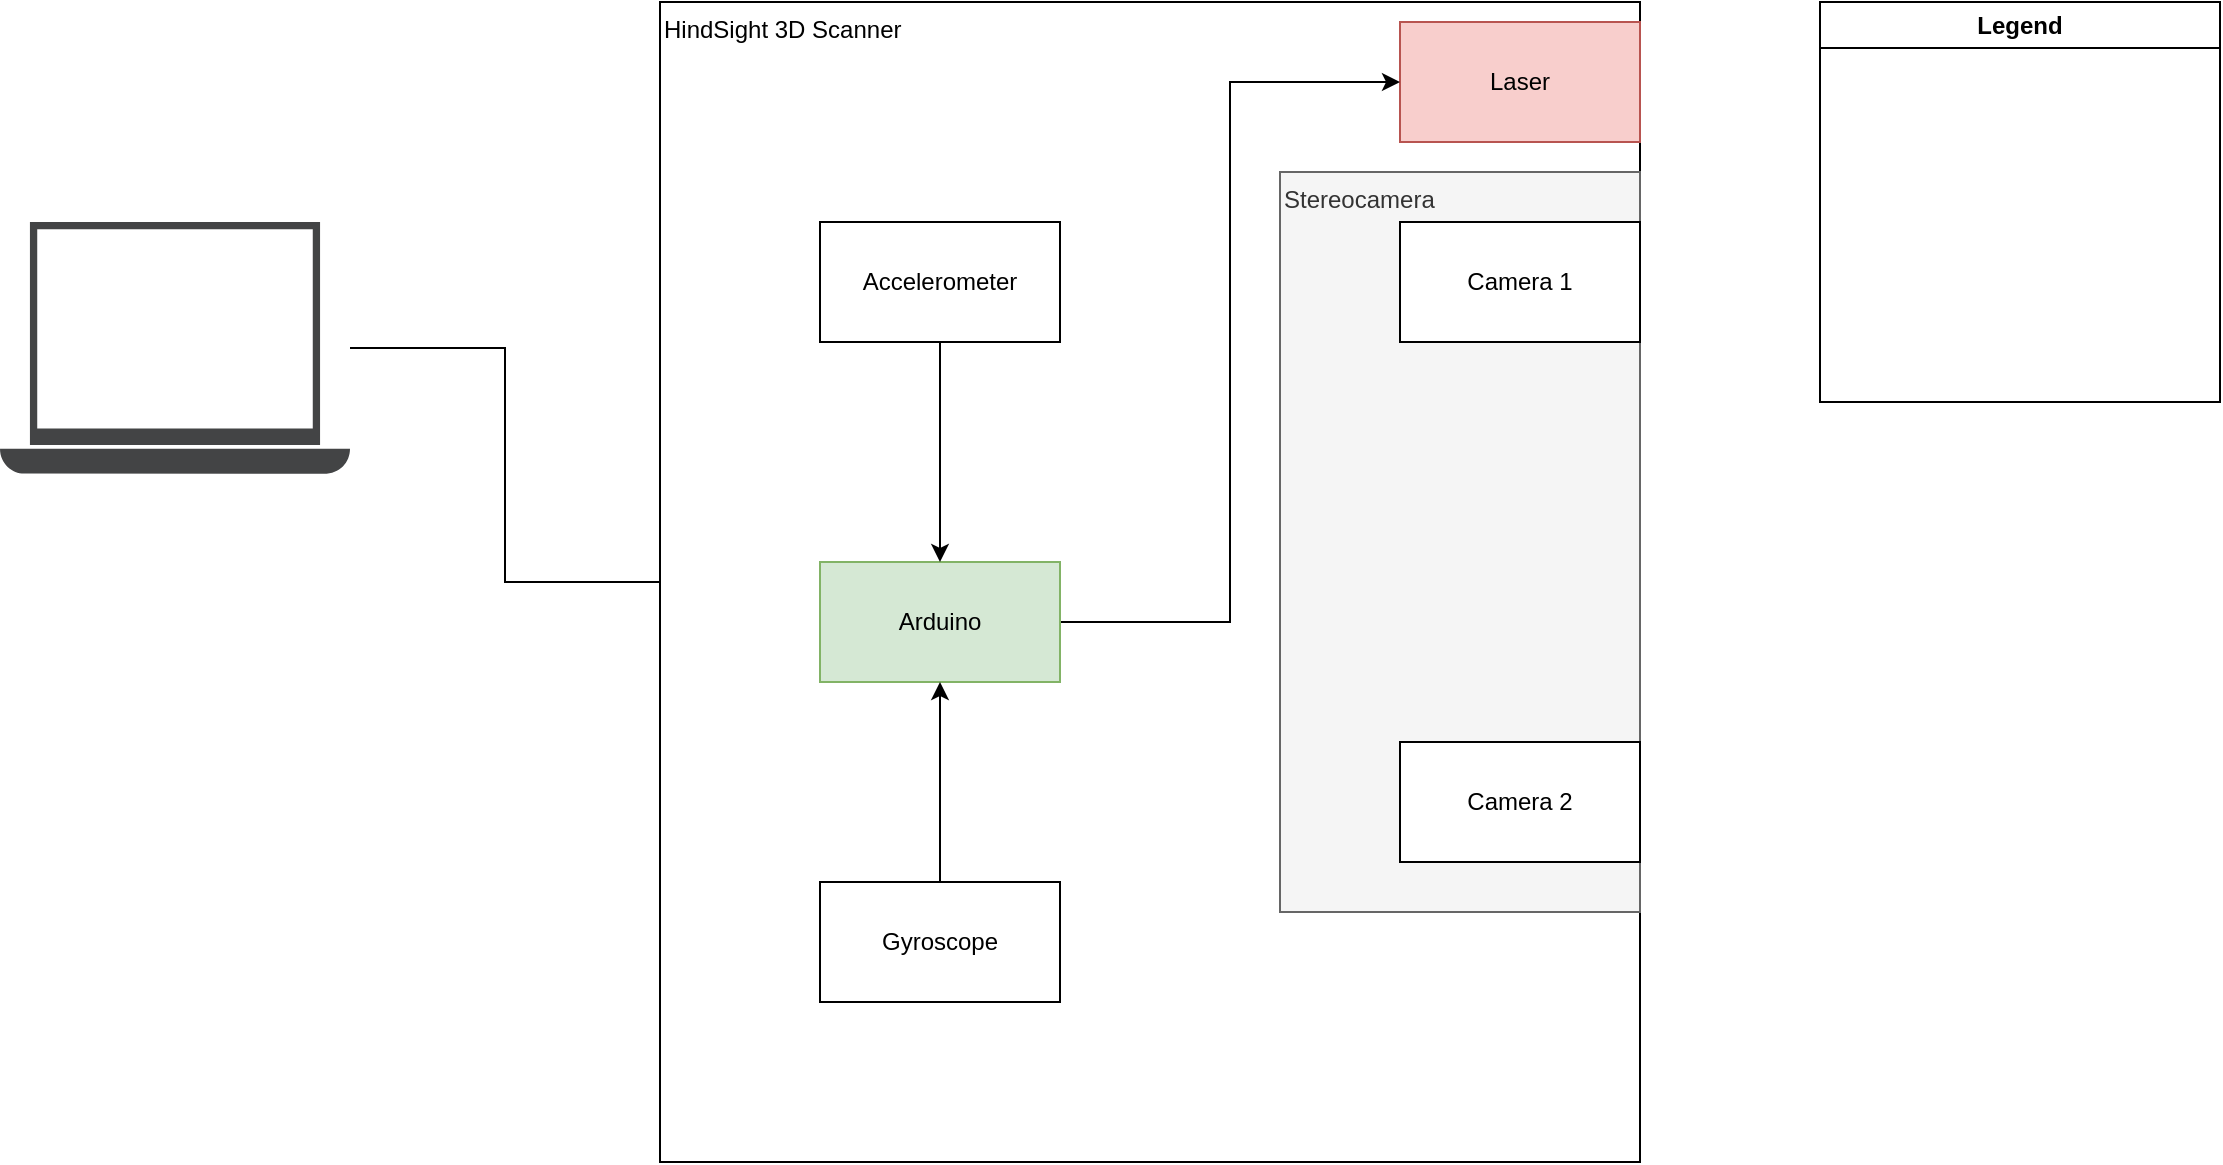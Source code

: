 <mxfile version="26.0.10">
  <diagram name="System Architecture" id="0HyBOu2_SOaHQM9r_kRN">
    <mxGraphModel dx="2028" dy="863" grid="1" gridSize="10" guides="1" tooltips="1" connect="1" arrows="1" fold="1" page="1" pageScale="1" pageWidth="850" pageHeight="1100" math="0" shadow="0">
      <root>
        <mxCell id="0" />
        <mxCell id="1" parent="0" />
        <mxCell id="SZLiHgtqQcQtol6MnJM_-17" style="edgeStyle=orthogonalEdgeStyle;rounded=0;orthogonalLoop=1;jettySize=auto;html=1;exitX=0;exitY=0.5;exitDx=0;exitDy=0;endArrow=none;startFill=0;" edge="1" parent="1" source="grbB-YW1S3rltUi2nj_t-1" target="SZLiHgtqQcQtol6MnJM_-15">
          <mxGeometry relative="1" as="geometry" />
        </mxCell>
        <mxCell id="grbB-YW1S3rltUi2nj_t-1" value="HindSight 3D Scanner" style="rounded=0;whiteSpace=wrap;html=1;align=left;verticalAlign=top;" parent="1" vertex="1">
          <mxGeometry x="170" y="210" width="490" height="580" as="geometry" />
        </mxCell>
        <mxCell id="SZLiHgtqQcQtol6MnJM_-2" value="Laser" style="rounded=0;whiteSpace=wrap;html=1;fillColor=#f8cecc;strokeColor=#b85450;" vertex="1" parent="1">
          <mxGeometry x="540" y="220" width="120" height="60" as="geometry" />
        </mxCell>
        <mxCell id="SZLiHgtqQcQtol6MnJM_-7" value="Stereocamera" style="rounded=0;whiteSpace=wrap;html=1;align=left;verticalAlign=top;fillColor=#f5f5f5;fontColor=#333333;strokeColor=#666666;" vertex="1" parent="1">
          <mxGeometry x="480" y="295" width="180" height="370" as="geometry" />
        </mxCell>
        <mxCell id="SZLiHgtqQcQtol6MnJM_-5" value="Camera 1" style="rounded=0;whiteSpace=wrap;html=1;" vertex="1" parent="1">
          <mxGeometry x="540" y="320" width="120" height="60" as="geometry" />
        </mxCell>
        <mxCell id="SZLiHgtqQcQtol6MnJM_-6" value="Camera 2" style="rounded=0;whiteSpace=wrap;html=1;" vertex="1" parent="1">
          <mxGeometry x="540" y="580" width="120" height="60" as="geometry" />
        </mxCell>
        <mxCell id="SZLiHgtqQcQtol6MnJM_-14" style="edgeStyle=orthogonalEdgeStyle;rounded=0;orthogonalLoop=1;jettySize=auto;html=1;exitX=1;exitY=0.5;exitDx=0;exitDy=0;entryX=0;entryY=0.5;entryDx=0;entryDy=0;" edge="1" parent="1" source="SZLiHgtqQcQtol6MnJM_-9" target="SZLiHgtqQcQtol6MnJM_-2">
          <mxGeometry relative="1" as="geometry" />
        </mxCell>
        <mxCell id="SZLiHgtqQcQtol6MnJM_-9" value="Arduino" style="rounded=0;whiteSpace=wrap;html=1;fillColor=#d5e8d4;strokeColor=#82b366;" vertex="1" parent="1">
          <mxGeometry x="250" y="490" width="120" height="60" as="geometry" />
        </mxCell>
        <mxCell id="SZLiHgtqQcQtol6MnJM_-12" style="edgeStyle=orthogonalEdgeStyle;rounded=0;orthogonalLoop=1;jettySize=auto;html=1;exitX=0.5;exitY=1;exitDx=0;exitDy=0;entryX=0.5;entryY=0;entryDx=0;entryDy=0;" edge="1" parent="1" source="SZLiHgtqQcQtol6MnJM_-10" target="SZLiHgtqQcQtol6MnJM_-9">
          <mxGeometry relative="1" as="geometry" />
        </mxCell>
        <mxCell id="SZLiHgtqQcQtol6MnJM_-10" value="Accelerometer" style="rounded=0;whiteSpace=wrap;html=1;" vertex="1" parent="1">
          <mxGeometry x="250" y="320" width="120" height="60" as="geometry" />
        </mxCell>
        <mxCell id="SZLiHgtqQcQtol6MnJM_-13" style="edgeStyle=orthogonalEdgeStyle;rounded=0;orthogonalLoop=1;jettySize=auto;html=1;exitX=0.5;exitY=0;exitDx=0;exitDy=0;entryX=0.5;entryY=1;entryDx=0;entryDy=0;" edge="1" parent="1" source="SZLiHgtqQcQtol6MnJM_-11" target="SZLiHgtqQcQtol6MnJM_-9">
          <mxGeometry relative="1" as="geometry" />
        </mxCell>
        <mxCell id="SZLiHgtqQcQtol6MnJM_-11" value="Gyroscope" style="rounded=0;whiteSpace=wrap;html=1;" vertex="1" parent="1">
          <mxGeometry x="250" y="650" width="120" height="60" as="geometry" />
        </mxCell>
        <mxCell id="SZLiHgtqQcQtol6MnJM_-15" value="" style="sketch=0;pointerEvents=1;shadow=0;dashed=0;html=1;strokeColor=none;fillColor=#434445;aspect=fixed;labelPosition=center;verticalLabelPosition=bottom;verticalAlign=top;align=center;outlineConnect=0;shape=mxgraph.vvd.laptop;" vertex="1" parent="1">
          <mxGeometry x="-160" y="320" width="175" height="126" as="geometry" />
        </mxCell>
        <mxCell id="SZLiHgtqQcQtol6MnJM_-19" value="Legend" style="swimlane;whiteSpace=wrap;html=1;fillColor=#FFFFFF;" vertex="1" parent="1">
          <mxGeometry x="750" y="210" width="200" height="200" as="geometry">
            <mxRectangle x="750" y="210" width="80" height="30" as="alternateBounds" />
          </mxGeometry>
        </mxCell>
      </root>
    </mxGraphModel>
  </diagram>
</mxfile>
